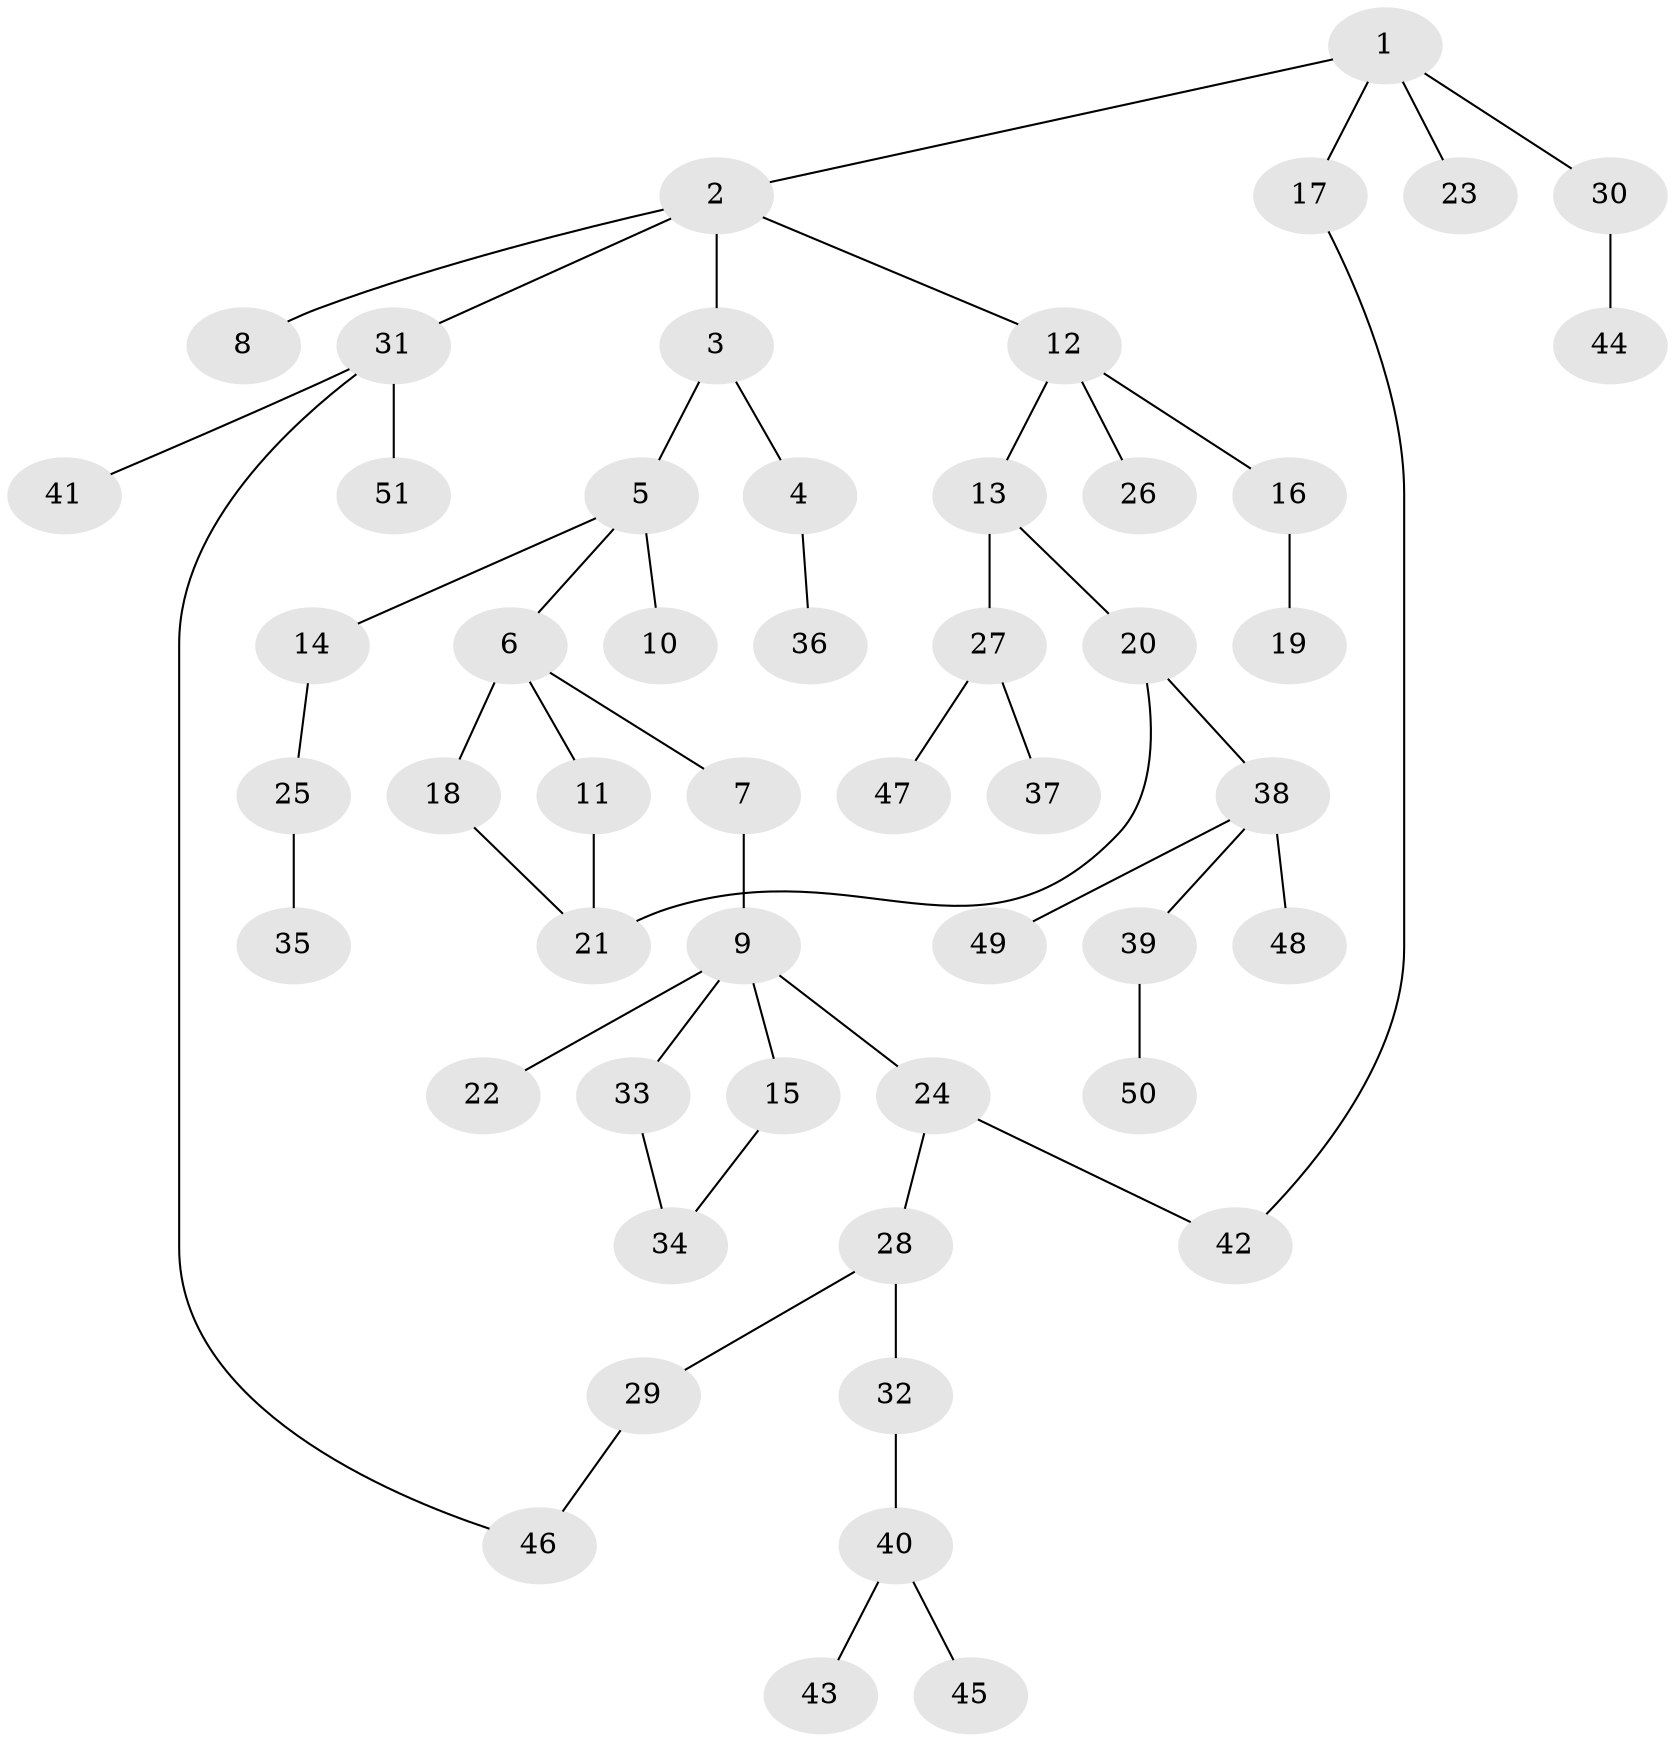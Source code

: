 // coarse degree distribution, {3: 0.34615384615384615, 4: 0.07692307692307693, 1: 0.34615384615384615, 2: 0.23076923076923078}
// Generated by graph-tools (version 1.1) at 2025/48/03/04/25 22:48:56]
// undirected, 51 vertices, 55 edges
graph export_dot {
  node [color=gray90,style=filled];
  1;
  2;
  3;
  4;
  5;
  6;
  7;
  8;
  9;
  10;
  11;
  12;
  13;
  14;
  15;
  16;
  17;
  18;
  19;
  20;
  21;
  22;
  23;
  24;
  25;
  26;
  27;
  28;
  29;
  30;
  31;
  32;
  33;
  34;
  35;
  36;
  37;
  38;
  39;
  40;
  41;
  42;
  43;
  44;
  45;
  46;
  47;
  48;
  49;
  50;
  51;
  1 -- 2;
  1 -- 17;
  1 -- 23;
  1 -- 30;
  2 -- 3;
  2 -- 8;
  2 -- 12;
  2 -- 31;
  3 -- 4;
  3 -- 5;
  4 -- 36;
  5 -- 6;
  5 -- 10;
  5 -- 14;
  6 -- 7;
  6 -- 11;
  6 -- 18;
  7 -- 9;
  9 -- 15;
  9 -- 22;
  9 -- 24;
  9 -- 33;
  11 -- 21;
  12 -- 13;
  12 -- 16;
  12 -- 26;
  13 -- 20;
  13 -- 27;
  14 -- 25;
  15 -- 34;
  16 -- 19;
  17 -- 42;
  18 -- 21;
  20 -- 38;
  20 -- 21;
  24 -- 28;
  24 -- 42;
  25 -- 35;
  27 -- 37;
  27 -- 47;
  28 -- 29;
  28 -- 32;
  29 -- 46;
  30 -- 44;
  31 -- 41;
  31 -- 51;
  31 -- 46;
  32 -- 40;
  33 -- 34;
  38 -- 39;
  38 -- 48;
  38 -- 49;
  39 -- 50;
  40 -- 43;
  40 -- 45;
}
